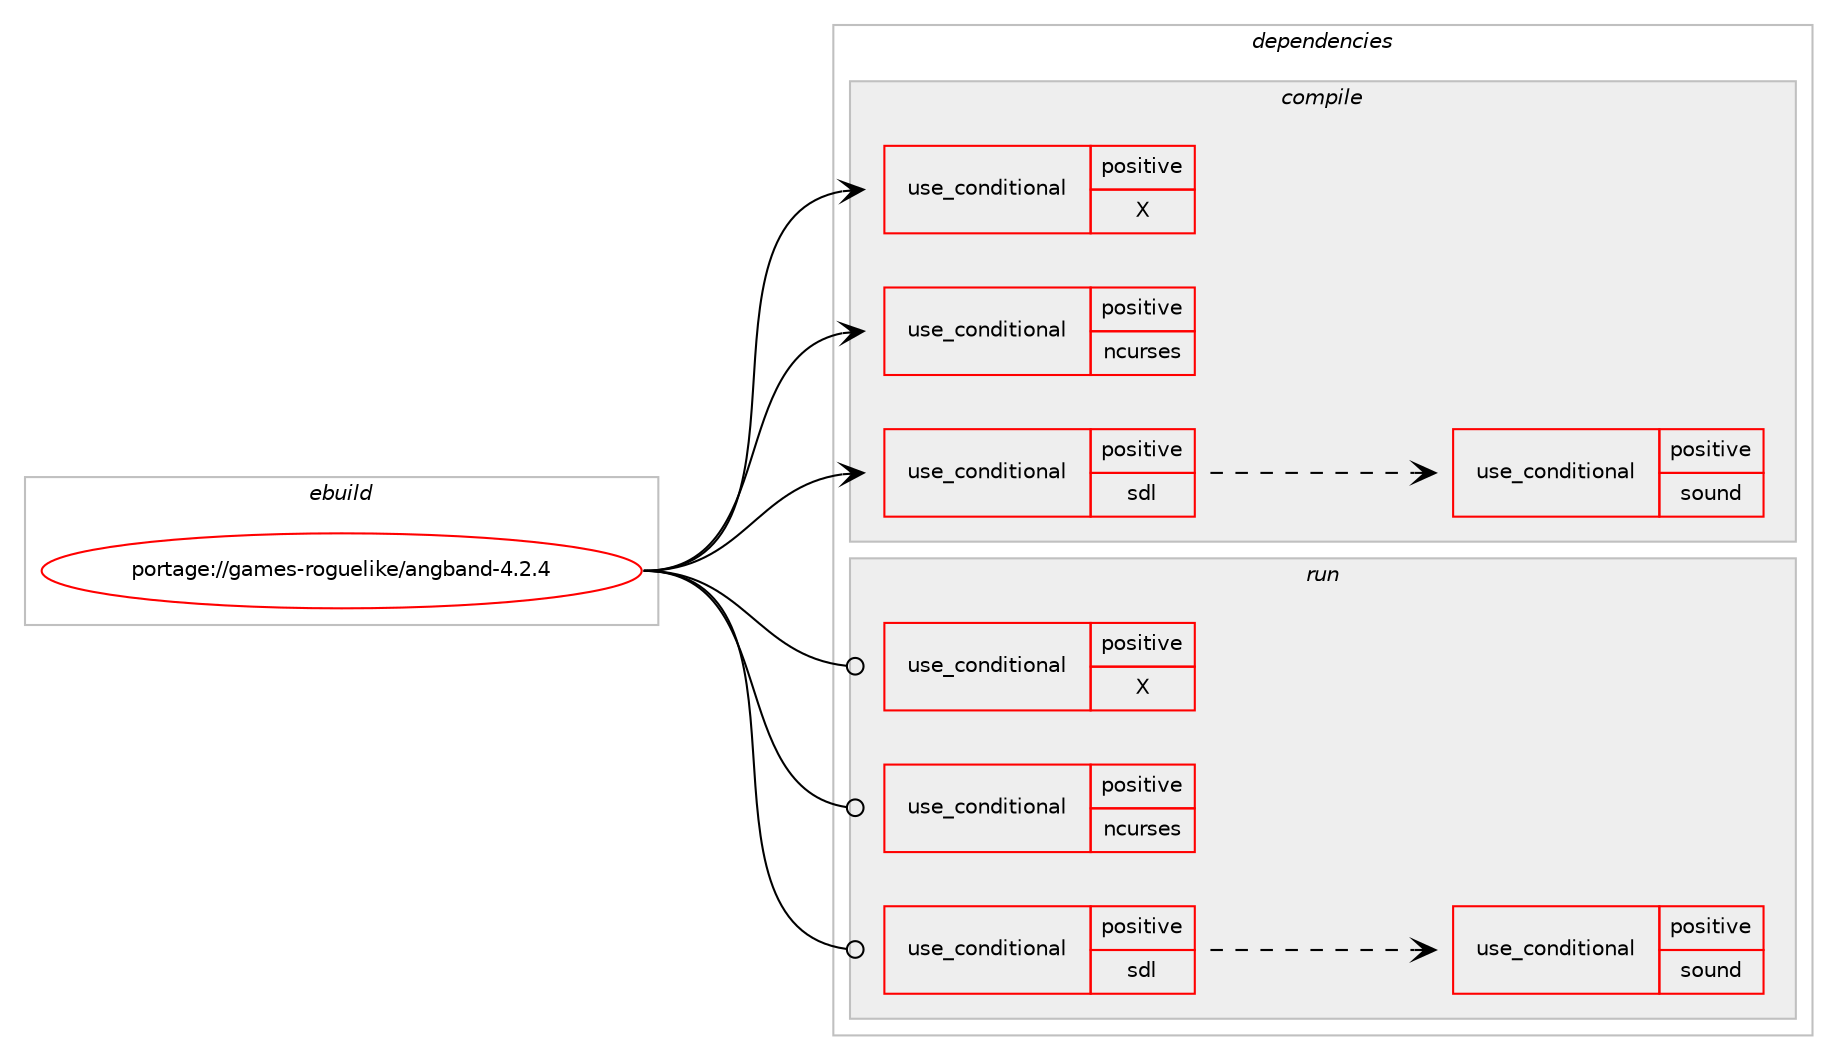 digraph prolog {

# *************
# Graph options
# *************

newrank=true;
concentrate=true;
compound=true;
graph [rankdir=LR,fontname=Helvetica,fontsize=10,ranksep=1.5];#, ranksep=2.5, nodesep=0.2];
edge  [arrowhead=vee];
node  [fontname=Helvetica,fontsize=10];

# **********
# The ebuild
# **********

subgraph cluster_leftcol {
color=gray;
rank=same;
label=<<i>ebuild</i>>;
id [label="portage://games-roguelike/angband-4.2.4", color=red, width=4, href="../games-roguelike/angband-4.2.4.svg"];
}

# ****************
# The dependencies
# ****************

subgraph cluster_midcol {
color=gray;
label=<<i>dependencies</i>>;
subgraph cluster_compile {
fillcolor="#eeeeee";
style=filled;
label=<<i>compile</i>>;
subgraph cond62831 {
dependency116207 [label=<<TABLE BORDER="0" CELLBORDER="1" CELLSPACING="0" CELLPADDING="4"><TR><TD ROWSPAN="3" CELLPADDING="10">use_conditional</TD></TR><TR><TD>positive</TD></TR><TR><TD>X</TD></TR></TABLE>>, shape=none, color=red];
# *** BEGIN UNKNOWN DEPENDENCY TYPE (TODO) ***
# dependency116207 -> package_dependency(portage://games-roguelike/angband-4.2.4,install,no,media-fonts,font-misc-misc,none,[,,],[],[])
# *** END UNKNOWN DEPENDENCY TYPE (TODO) ***

# *** BEGIN UNKNOWN DEPENDENCY TYPE (TODO) ***
# dependency116207 -> package_dependency(portage://games-roguelike/angband-4.2.4,install,no,x11-libs,libX11,none,[,,],[],[])
# *** END UNKNOWN DEPENDENCY TYPE (TODO) ***

}
id:e -> dependency116207:w [weight=20,style="solid",arrowhead="vee"];
subgraph cond62832 {
dependency116208 [label=<<TABLE BORDER="0" CELLBORDER="1" CELLSPACING="0" CELLPADDING="4"><TR><TD ROWSPAN="3" CELLPADDING="10">use_conditional</TD></TR><TR><TD>positive</TD></TR><TR><TD>ncurses</TD></TR></TABLE>>, shape=none, color=red];
# *** BEGIN UNKNOWN DEPENDENCY TYPE (TODO) ***
# dependency116208 -> package_dependency(portage://games-roguelike/angband-4.2.4,install,no,sys-libs,ncurses,none,[,,],any_same_slot,[use(enable(unicode),positive)])
# *** END UNKNOWN DEPENDENCY TYPE (TODO) ***

}
id:e -> dependency116208:w [weight=20,style="solid",arrowhead="vee"];
subgraph cond62833 {
dependency116209 [label=<<TABLE BORDER="0" CELLBORDER="1" CELLSPACING="0" CELLPADDING="4"><TR><TD ROWSPAN="3" CELLPADDING="10">use_conditional</TD></TR><TR><TD>positive</TD></TR><TR><TD>sdl</TD></TR></TABLE>>, shape=none, color=red];
# *** BEGIN UNKNOWN DEPENDENCY TYPE (TODO) ***
# dependency116209 -> package_dependency(portage://games-roguelike/angband-4.2.4,install,no,media-libs,libsdl2,none,[,,],[],[use(enable(video),none),use(enable(X),none)])
# *** END UNKNOWN DEPENDENCY TYPE (TODO) ***

# *** BEGIN UNKNOWN DEPENDENCY TYPE (TODO) ***
# dependency116209 -> package_dependency(portage://games-roguelike/angband-4.2.4,install,no,media-libs,sdl2-image,none,[,,],[],[use(enable(png),none)])
# *** END UNKNOWN DEPENDENCY TYPE (TODO) ***

# *** BEGIN UNKNOWN DEPENDENCY TYPE (TODO) ***
# dependency116209 -> package_dependency(portage://games-roguelike/angband-4.2.4,install,no,media-libs,sdl2-ttf,none,[,,],[],[])
# *** END UNKNOWN DEPENDENCY TYPE (TODO) ***

subgraph cond62834 {
dependency116210 [label=<<TABLE BORDER="0" CELLBORDER="1" CELLSPACING="0" CELLPADDING="4"><TR><TD ROWSPAN="3" CELLPADDING="10">use_conditional</TD></TR><TR><TD>positive</TD></TR><TR><TD>sound</TD></TR></TABLE>>, shape=none, color=red];
# *** BEGIN UNKNOWN DEPENDENCY TYPE (TODO) ***
# dependency116210 -> package_dependency(portage://games-roguelike/angband-4.2.4,install,no,media-libs,libsdl2,none,[,,],[],[use(enable(sound),none)])
# *** END UNKNOWN DEPENDENCY TYPE (TODO) ***

# *** BEGIN UNKNOWN DEPENDENCY TYPE (TODO) ***
# dependency116210 -> package_dependency(portage://games-roguelike/angband-4.2.4,install,no,media-libs,sdl2-mixer,none,[,,],[],[use(enable(mp3),none)])
# *** END UNKNOWN DEPENDENCY TYPE (TODO) ***

}
dependency116209:e -> dependency116210:w [weight=20,style="dashed",arrowhead="vee"];
}
id:e -> dependency116209:w [weight=20,style="solid",arrowhead="vee"];
}
subgraph cluster_compileandrun {
fillcolor="#eeeeee";
style=filled;
label=<<i>compile and run</i>>;
}
subgraph cluster_run {
fillcolor="#eeeeee";
style=filled;
label=<<i>run</i>>;
subgraph cond62835 {
dependency116211 [label=<<TABLE BORDER="0" CELLBORDER="1" CELLSPACING="0" CELLPADDING="4"><TR><TD ROWSPAN="3" CELLPADDING="10">use_conditional</TD></TR><TR><TD>positive</TD></TR><TR><TD>X</TD></TR></TABLE>>, shape=none, color=red];
# *** BEGIN UNKNOWN DEPENDENCY TYPE (TODO) ***
# dependency116211 -> package_dependency(portage://games-roguelike/angband-4.2.4,run,no,media-fonts,font-misc-misc,none,[,,],[],[])
# *** END UNKNOWN DEPENDENCY TYPE (TODO) ***

# *** BEGIN UNKNOWN DEPENDENCY TYPE (TODO) ***
# dependency116211 -> package_dependency(portage://games-roguelike/angband-4.2.4,run,no,x11-libs,libX11,none,[,,],[],[])
# *** END UNKNOWN DEPENDENCY TYPE (TODO) ***

}
id:e -> dependency116211:w [weight=20,style="solid",arrowhead="odot"];
subgraph cond62836 {
dependency116212 [label=<<TABLE BORDER="0" CELLBORDER="1" CELLSPACING="0" CELLPADDING="4"><TR><TD ROWSPAN="3" CELLPADDING="10">use_conditional</TD></TR><TR><TD>positive</TD></TR><TR><TD>ncurses</TD></TR></TABLE>>, shape=none, color=red];
# *** BEGIN UNKNOWN DEPENDENCY TYPE (TODO) ***
# dependency116212 -> package_dependency(portage://games-roguelike/angband-4.2.4,run,no,sys-libs,ncurses,none,[,,],any_same_slot,[use(enable(unicode),positive)])
# *** END UNKNOWN DEPENDENCY TYPE (TODO) ***

}
id:e -> dependency116212:w [weight=20,style="solid",arrowhead="odot"];
subgraph cond62837 {
dependency116213 [label=<<TABLE BORDER="0" CELLBORDER="1" CELLSPACING="0" CELLPADDING="4"><TR><TD ROWSPAN="3" CELLPADDING="10">use_conditional</TD></TR><TR><TD>positive</TD></TR><TR><TD>sdl</TD></TR></TABLE>>, shape=none, color=red];
# *** BEGIN UNKNOWN DEPENDENCY TYPE (TODO) ***
# dependency116213 -> package_dependency(portage://games-roguelike/angband-4.2.4,run,no,media-libs,libsdl2,none,[,,],[],[use(enable(video),none),use(enable(X),none)])
# *** END UNKNOWN DEPENDENCY TYPE (TODO) ***

# *** BEGIN UNKNOWN DEPENDENCY TYPE (TODO) ***
# dependency116213 -> package_dependency(portage://games-roguelike/angband-4.2.4,run,no,media-libs,sdl2-image,none,[,,],[],[use(enable(png),none)])
# *** END UNKNOWN DEPENDENCY TYPE (TODO) ***

# *** BEGIN UNKNOWN DEPENDENCY TYPE (TODO) ***
# dependency116213 -> package_dependency(portage://games-roguelike/angband-4.2.4,run,no,media-libs,sdl2-ttf,none,[,,],[],[])
# *** END UNKNOWN DEPENDENCY TYPE (TODO) ***

subgraph cond62838 {
dependency116214 [label=<<TABLE BORDER="0" CELLBORDER="1" CELLSPACING="0" CELLPADDING="4"><TR><TD ROWSPAN="3" CELLPADDING="10">use_conditional</TD></TR><TR><TD>positive</TD></TR><TR><TD>sound</TD></TR></TABLE>>, shape=none, color=red];
# *** BEGIN UNKNOWN DEPENDENCY TYPE (TODO) ***
# dependency116214 -> package_dependency(portage://games-roguelike/angband-4.2.4,run,no,media-libs,libsdl2,none,[,,],[],[use(enable(sound),none)])
# *** END UNKNOWN DEPENDENCY TYPE (TODO) ***

# *** BEGIN UNKNOWN DEPENDENCY TYPE (TODO) ***
# dependency116214 -> package_dependency(portage://games-roguelike/angband-4.2.4,run,no,media-libs,sdl2-mixer,none,[,,],[],[use(enable(mp3),none)])
# *** END UNKNOWN DEPENDENCY TYPE (TODO) ***

}
dependency116213:e -> dependency116214:w [weight=20,style="dashed",arrowhead="vee"];
}
id:e -> dependency116213:w [weight=20,style="solid",arrowhead="odot"];
}
}

# **************
# The candidates
# **************

subgraph cluster_choices {
rank=same;
color=gray;
label=<<i>candidates</i>>;

}

}
